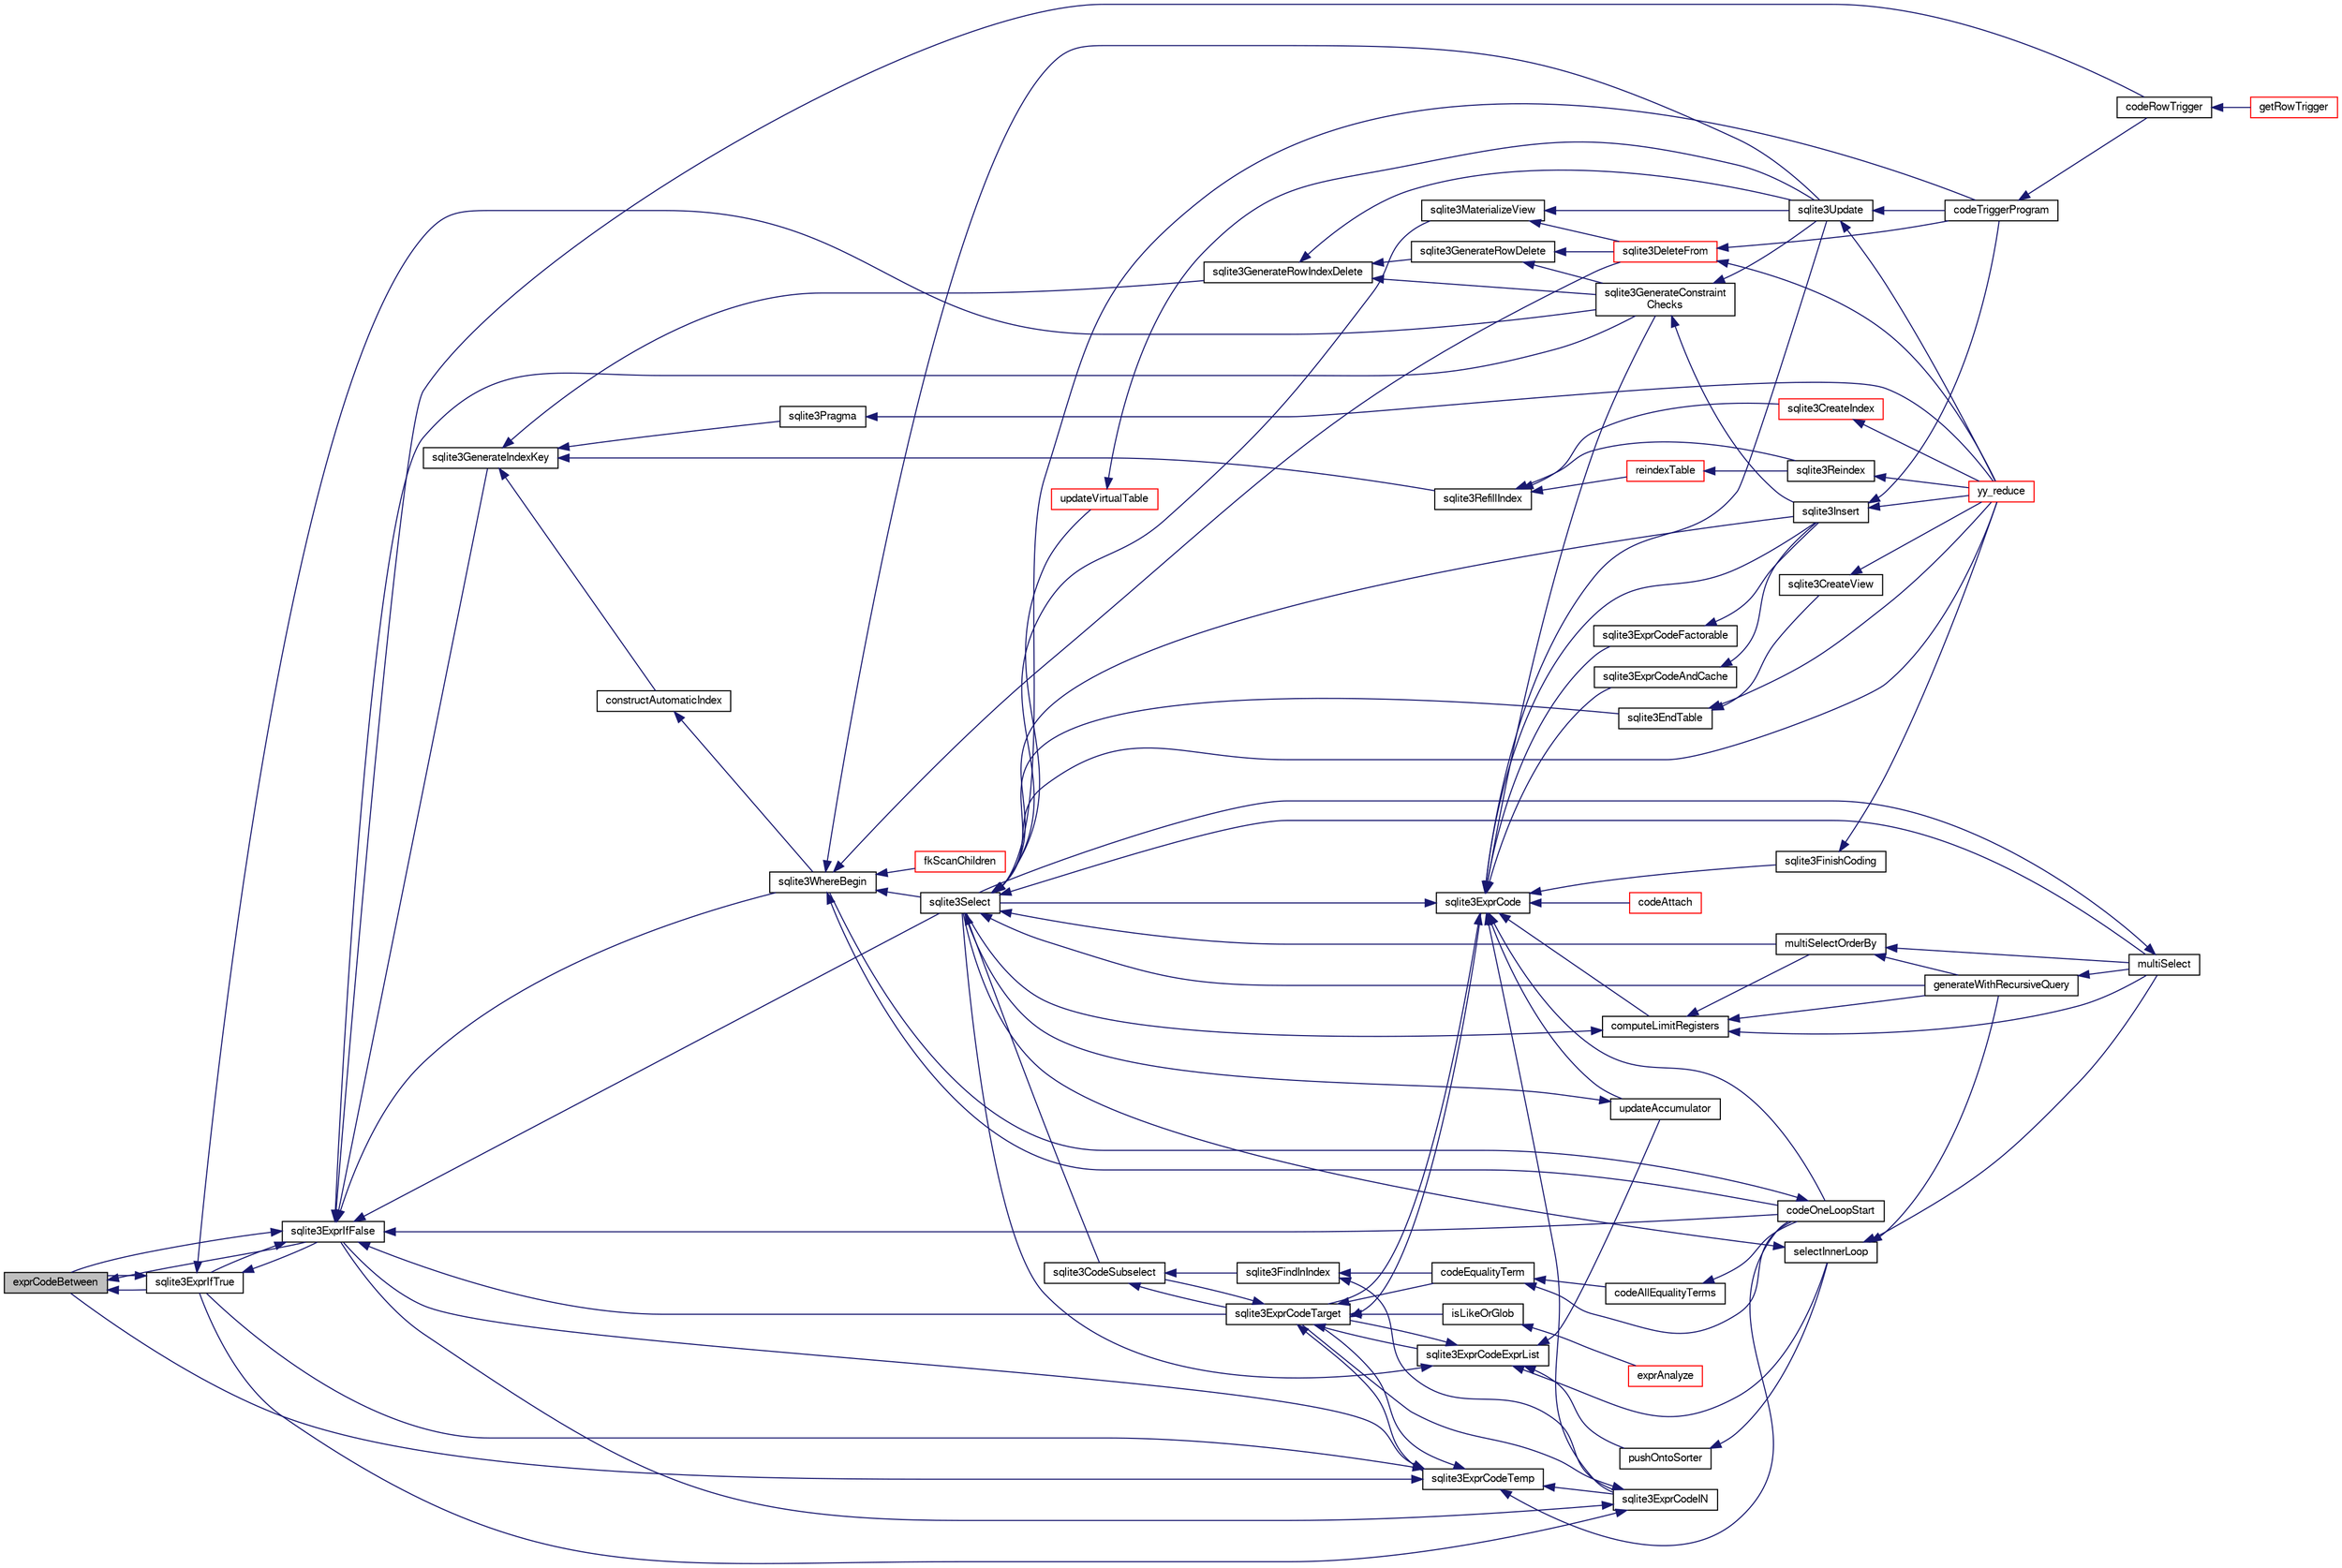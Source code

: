 digraph "exprCodeBetween"
{
  edge [fontname="FreeSans",fontsize="10",labelfontname="FreeSans",labelfontsize="10"];
  node [fontname="FreeSans",fontsize="10",shape=record];
  rankdir="LR";
  Node105787 [label="exprCodeBetween",height=0.2,width=0.4,color="black", fillcolor="grey75", style="filled", fontcolor="black"];
  Node105787 -> Node105788 [dir="back",color="midnightblue",fontsize="10",style="solid",fontname="FreeSans"];
  Node105788 [label="sqlite3ExprIfTrue",height=0.2,width=0.4,color="black", fillcolor="white", style="filled",URL="$sqlite3_8c.html#ad93a55237c23e1b743ab1f59df1a1444"];
  Node105788 -> Node105787 [dir="back",color="midnightblue",fontsize="10",style="solid",fontname="FreeSans"];
  Node105788 -> Node105789 [dir="back",color="midnightblue",fontsize="10",style="solid",fontname="FreeSans"];
  Node105789 [label="sqlite3ExprIfFalse",height=0.2,width=0.4,color="black", fillcolor="white", style="filled",URL="$sqlite3_8c.html#af97ecccb5d56e321e118414b08f65b71"];
  Node105789 -> Node105790 [dir="back",color="midnightblue",fontsize="10",style="solid",fontname="FreeSans"];
  Node105790 [label="sqlite3ExprCodeTarget",height=0.2,width=0.4,color="black", fillcolor="white", style="filled",URL="$sqlite3_8c.html#a4f308397a0a3ed299ed31aaa1ae2a293"];
  Node105790 -> Node105791 [dir="back",color="midnightblue",fontsize="10",style="solid",fontname="FreeSans"];
  Node105791 [label="sqlite3CodeSubselect",height=0.2,width=0.4,color="black", fillcolor="white", style="filled",URL="$sqlite3_8c.html#aa69b46d2204a1d1b110107a1be12ee0c"];
  Node105791 -> Node105792 [dir="back",color="midnightblue",fontsize="10",style="solid",fontname="FreeSans"];
  Node105792 [label="sqlite3FindInIndex",height=0.2,width=0.4,color="black", fillcolor="white", style="filled",URL="$sqlite3_8c.html#af7d8c56ab0231f44bb5f87b3fafeffb2"];
  Node105792 -> Node105793 [dir="back",color="midnightblue",fontsize="10",style="solid",fontname="FreeSans"];
  Node105793 [label="sqlite3ExprCodeIN",height=0.2,width=0.4,color="black", fillcolor="white", style="filled",URL="$sqlite3_8c.html#ad9cf4f5b5ffb90c24a4a0900c8626193"];
  Node105793 -> Node105790 [dir="back",color="midnightblue",fontsize="10",style="solid",fontname="FreeSans"];
  Node105793 -> Node105788 [dir="back",color="midnightblue",fontsize="10",style="solid",fontname="FreeSans"];
  Node105793 -> Node105789 [dir="back",color="midnightblue",fontsize="10",style="solid",fontname="FreeSans"];
  Node105792 -> Node105794 [dir="back",color="midnightblue",fontsize="10",style="solid",fontname="FreeSans"];
  Node105794 [label="codeEqualityTerm",height=0.2,width=0.4,color="black", fillcolor="white", style="filled",URL="$sqlite3_8c.html#ad88a57073f031452c9843e97f15acc47"];
  Node105794 -> Node105795 [dir="back",color="midnightblue",fontsize="10",style="solid",fontname="FreeSans"];
  Node105795 [label="codeAllEqualityTerms",height=0.2,width=0.4,color="black", fillcolor="white", style="filled",URL="$sqlite3_8c.html#a3095598b812500a4efe41bf17cd49381"];
  Node105795 -> Node105796 [dir="back",color="midnightblue",fontsize="10",style="solid",fontname="FreeSans"];
  Node105796 [label="codeOneLoopStart",height=0.2,width=0.4,color="black", fillcolor="white", style="filled",URL="$sqlite3_8c.html#aa868875120b151c169cc79139ed6e008"];
  Node105796 -> Node105797 [dir="back",color="midnightblue",fontsize="10",style="solid",fontname="FreeSans"];
  Node105797 [label="sqlite3WhereBegin",height=0.2,width=0.4,color="black", fillcolor="white", style="filled",URL="$sqlite3_8c.html#acad049f5c9a96a8118cffd5e5ce89f7c"];
  Node105797 -> Node105798 [dir="back",color="midnightblue",fontsize="10",style="solid",fontname="FreeSans"];
  Node105798 [label="sqlite3DeleteFrom",height=0.2,width=0.4,color="red", fillcolor="white", style="filled",URL="$sqlite3_8c.html#ab9b4b45349188b49eabb23f94608a091"];
  Node105798 -> Node105803 [dir="back",color="midnightblue",fontsize="10",style="solid",fontname="FreeSans"];
  Node105803 [label="codeTriggerProgram",height=0.2,width=0.4,color="black", fillcolor="white", style="filled",URL="$sqlite3_8c.html#a120801f59d9281d201d2ff4b2606836e"];
  Node105803 -> Node105804 [dir="back",color="midnightblue",fontsize="10",style="solid",fontname="FreeSans"];
  Node105804 [label="codeRowTrigger",height=0.2,width=0.4,color="black", fillcolor="white", style="filled",URL="$sqlite3_8c.html#a463cea5aaaf388b560b206570a0022fc"];
  Node105804 -> Node105805 [dir="back",color="midnightblue",fontsize="10",style="solid",fontname="FreeSans"];
  Node105805 [label="getRowTrigger",height=0.2,width=0.4,color="red", fillcolor="white", style="filled",URL="$sqlite3_8c.html#a69626ef20b540d1a2b19cf56f3f45689"];
  Node105798 -> Node105801 [dir="back",color="midnightblue",fontsize="10",style="solid",fontname="FreeSans"];
  Node105801 [label="yy_reduce",height=0.2,width=0.4,color="red", fillcolor="white", style="filled",URL="$sqlite3_8c.html#a7c419a9b25711c666a9a2449ef377f14"];
  Node105797 -> Node105814 [dir="back",color="midnightblue",fontsize="10",style="solid",fontname="FreeSans"];
  Node105814 [label="fkScanChildren",height=0.2,width=0.4,color="red", fillcolor="white", style="filled",URL="$sqlite3_8c.html#a67c9dcb484336b3155e7a82a037d4691"];
  Node105797 -> Node105816 [dir="back",color="midnightblue",fontsize="10",style="solid",fontname="FreeSans"];
  Node105816 [label="sqlite3Select",height=0.2,width=0.4,color="black", fillcolor="white", style="filled",URL="$sqlite3_8c.html#a2465ee8c956209ba4b272477b7c21a45"];
  Node105816 -> Node105791 [dir="back",color="midnightblue",fontsize="10",style="solid",fontname="FreeSans"];
  Node105816 -> Node105817 [dir="back",color="midnightblue",fontsize="10",style="solid",fontname="FreeSans"];
  Node105817 [label="sqlite3EndTable",height=0.2,width=0.4,color="black", fillcolor="white", style="filled",URL="$sqlite3_8c.html#a7b5f2c66c0f0b6f819d970ca389768b0"];
  Node105817 -> Node105818 [dir="back",color="midnightblue",fontsize="10",style="solid",fontname="FreeSans"];
  Node105818 [label="sqlite3CreateView",height=0.2,width=0.4,color="black", fillcolor="white", style="filled",URL="$sqlite3_8c.html#a9d85cb00ff71dee5cd9a019503a6982e"];
  Node105818 -> Node105801 [dir="back",color="midnightblue",fontsize="10",style="solid",fontname="FreeSans"];
  Node105817 -> Node105801 [dir="back",color="midnightblue",fontsize="10",style="solid",fontname="FreeSans"];
  Node105816 -> Node105819 [dir="back",color="midnightblue",fontsize="10",style="solid",fontname="FreeSans"];
  Node105819 [label="sqlite3MaterializeView",height=0.2,width=0.4,color="black", fillcolor="white", style="filled",URL="$sqlite3_8c.html#a4557984b0b75f998fb0c3f231c9b1def"];
  Node105819 -> Node105798 [dir="back",color="midnightblue",fontsize="10",style="solid",fontname="FreeSans"];
  Node105819 -> Node105811 [dir="back",color="midnightblue",fontsize="10",style="solid",fontname="FreeSans"];
  Node105811 [label="sqlite3Update",height=0.2,width=0.4,color="black", fillcolor="white", style="filled",URL="$sqlite3_8c.html#ac5aa67c46e8cc8174566fabe6809fafa"];
  Node105811 -> Node105803 [dir="back",color="midnightblue",fontsize="10",style="solid",fontname="FreeSans"];
  Node105811 -> Node105801 [dir="back",color="midnightblue",fontsize="10",style="solid",fontname="FreeSans"];
  Node105816 -> Node105810 [dir="back",color="midnightblue",fontsize="10",style="solid",fontname="FreeSans"];
  Node105810 [label="sqlite3Insert",height=0.2,width=0.4,color="black", fillcolor="white", style="filled",URL="$sqlite3_8c.html#a5b17c9c2000bae6bdff8e6be48d7dc2b"];
  Node105810 -> Node105803 [dir="back",color="midnightblue",fontsize="10",style="solid",fontname="FreeSans"];
  Node105810 -> Node105801 [dir="back",color="midnightblue",fontsize="10",style="solid",fontname="FreeSans"];
  Node105816 -> Node105820 [dir="back",color="midnightblue",fontsize="10",style="solid",fontname="FreeSans"];
  Node105820 [label="generateWithRecursiveQuery",height=0.2,width=0.4,color="black", fillcolor="white", style="filled",URL="$sqlite3_8c.html#ade2c3663fa9c3b9676507984b9483942"];
  Node105820 -> Node105821 [dir="back",color="midnightblue",fontsize="10",style="solid",fontname="FreeSans"];
  Node105821 [label="multiSelect",height=0.2,width=0.4,color="black", fillcolor="white", style="filled",URL="$sqlite3_8c.html#a6456c61f3d9b2389738753cedfa24fa7"];
  Node105821 -> Node105816 [dir="back",color="midnightblue",fontsize="10",style="solid",fontname="FreeSans"];
  Node105816 -> Node105821 [dir="back",color="midnightblue",fontsize="10",style="solid",fontname="FreeSans"];
  Node105816 -> Node105822 [dir="back",color="midnightblue",fontsize="10",style="solid",fontname="FreeSans"];
  Node105822 [label="multiSelectOrderBy",height=0.2,width=0.4,color="black", fillcolor="white", style="filled",URL="$sqlite3_8c.html#afcdb8488c6f4dfdadaf9f04bca35b808"];
  Node105822 -> Node105820 [dir="back",color="midnightblue",fontsize="10",style="solid",fontname="FreeSans"];
  Node105822 -> Node105821 [dir="back",color="midnightblue",fontsize="10",style="solid",fontname="FreeSans"];
  Node105816 -> Node105803 [dir="back",color="midnightblue",fontsize="10",style="solid",fontname="FreeSans"];
  Node105816 -> Node105823 [dir="back",color="midnightblue",fontsize="10",style="solid",fontname="FreeSans"];
  Node105823 [label="updateVirtualTable",height=0.2,width=0.4,color="red", fillcolor="white", style="filled",URL="$sqlite3_8c.html#a740220531db9293c39a2cdd7da3f74e1"];
  Node105823 -> Node105811 [dir="back",color="midnightblue",fontsize="10",style="solid",fontname="FreeSans"];
  Node105816 -> Node105801 [dir="back",color="midnightblue",fontsize="10",style="solid",fontname="FreeSans"];
  Node105797 -> Node105811 [dir="back",color="midnightblue",fontsize="10",style="solid",fontname="FreeSans"];
  Node105797 -> Node105796 [dir="back",color="midnightblue",fontsize="10",style="solid",fontname="FreeSans"];
  Node105794 -> Node105796 [dir="back",color="midnightblue",fontsize="10",style="solid",fontname="FreeSans"];
  Node105791 -> Node105790 [dir="back",color="midnightblue",fontsize="10",style="solid",fontname="FreeSans"];
  Node105790 -> Node105824 [dir="back",color="midnightblue",fontsize="10",style="solid",fontname="FreeSans"];
  Node105824 [label="sqlite3ExprCodeTemp",height=0.2,width=0.4,color="black", fillcolor="white", style="filled",URL="$sqlite3_8c.html#a3bc5c1ccb3c5851847e2aeb4a84ae1fc"];
  Node105824 -> Node105793 [dir="back",color="midnightblue",fontsize="10",style="solid",fontname="FreeSans"];
  Node105824 -> Node105790 [dir="back",color="midnightblue",fontsize="10",style="solid",fontname="FreeSans"];
  Node105824 -> Node105787 [dir="back",color="midnightblue",fontsize="10",style="solid",fontname="FreeSans"];
  Node105824 -> Node105788 [dir="back",color="midnightblue",fontsize="10",style="solid",fontname="FreeSans"];
  Node105824 -> Node105789 [dir="back",color="midnightblue",fontsize="10",style="solid",fontname="FreeSans"];
  Node105824 -> Node105796 [dir="back",color="midnightblue",fontsize="10",style="solid",fontname="FreeSans"];
  Node105790 -> Node105825 [dir="back",color="midnightblue",fontsize="10",style="solid",fontname="FreeSans"];
  Node105825 [label="sqlite3ExprCode",height=0.2,width=0.4,color="black", fillcolor="white", style="filled",URL="$sqlite3_8c.html#a75f270fb0b111b86924cca4ea507b417"];
  Node105825 -> Node105793 [dir="back",color="midnightblue",fontsize="10",style="solid",fontname="FreeSans"];
  Node105825 -> Node105790 [dir="back",color="midnightblue",fontsize="10",style="solid",fontname="FreeSans"];
  Node105825 -> Node105826 [dir="back",color="midnightblue",fontsize="10",style="solid",fontname="FreeSans"];
  Node105826 [label="sqlite3ExprCodeFactorable",height=0.2,width=0.4,color="black", fillcolor="white", style="filled",URL="$sqlite3_8c.html#a843f7fd58eec5a683c1fd8435fcd1e84"];
  Node105826 -> Node105810 [dir="back",color="midnightblue",fontsize="10",style="solid",fontname="FreeSans"];
  Node105825 -> Node105827 [dir="back",color="midnightblue",fontsize="10",style="solid",fontname="FreeSans"];
  Node105827 [label="sqlite3ExprCodeAndCache",height=0.2,width=0.4,color="black", fillcolor="white", style="filled",URL="$sqlite3_8c.html#ae3e46527d9b7fc9cb9236d21a5e6b1d8"];
  Node105827 -> Node105810 [dir="back",color="midnightblue",fontsize="10",style="solid",fontname="FreeSans"];
  Node105825 -> Node105828 [dir="back",color="midnightblue",fontsize="10",style="solid",fontname="FreeSans"];
  Node105828 [label="codeAttach",height=0.2,width=0.4,color="red", fillcolor="white", style="filled",URL="$sqlite3_8c.html#ade4e9e30d828a19c191fdcb098676d5b"];
  Node105825 -> Node105831 [dir="back",color="midnightblue",fontsize="10",style="solid",fontname="FreeSans"];
  Node105831 [label="sqlite3FinishCoding",height=0.2,width=0.4,color="black", fillcolor="white", style="filled",URL="$sqlite3_8c.html#a651bc5b446c276c092705856d995b278"];
  Node105831 -> Node105801 [dir="back",color="midnightblue",fontsize="10",style="solid",fontname="FreeSans"];
  Node105825 -> Node105810 [dir="back",color="midnightblue",fontsize="10",style="solid",fontname="FreeSans"];
  Node105825 -> Node105809 [dir="back",color="midnightblue",fontsize="10",style="solid",fontname="FreeSans"];
  Node105809 [label="sqlite3GenerateConstraint\lChecks",height=0.2,width=0.4,color="black", fillcolor="white", style="filled",URL="$sqlite3_8c.html#aef639c1e6a0c0a67ca6e7690ad931bd2"];
  Node105809 -> Node105810 [dir="back",color="midnightblue",fontsize="10",style="solid",fontname="FreeSans"];
  Node105809 -> Node105811 [dir="back",color="midnightblue",fontsize="10",style="solid",fontname="FreeSans"];
  Node105825 -> Node105832 [dir="back",color="midnightblue",fontsize="10",style="solid",fontname="FreeSans"];
  Node105832 [label="computeLimitRegisters",height=0.2,width=0.4,color="black", fillcolor="white", style="filled",URL="$sqlite3_8c.html#ae9d37055e4905929b6f6cda5461e2f37"];
  Node105832 -> Node105820 [dir="back",color="midnightblue",fontsize="10",style="solid",fontname="FreeSans"];
  Node105832 -> Node105821 [dir="back",color="midnightblue",fontsize="10",style="solid",fontname="FreeSans"];
  Node105832 -> Node105822 [dir="back",color="midnightblue",fontsize="10",style="solid",fontname="FreeSans"];
  Node105832 -> Node105816 [dir="back",color="midnightblue",fontsize="10",style="solid",fontname="FreeSans"];
  Node105825 -> Node105833 [dir="back",color="midnightblue",fontsize="10",style="solid",fontname="FreeSans"];
  Node105833 [label="updateAccumulator",height=0.2,width=0.4,color="black", fillcolor="white", style="filled",URL="$sqlite3_8c.html#a1681660dd3ecd50c8727d6e56a537bd9"];
  Node105833 -> Node105816 [dir="back",color="midnightblue",fontsize="10",style="solid",fontname="FreeSans"];
  Node105825 -> Node105816 [dir="back",color="midnightblue",fontsize="10",style="solid",fontname="FreeSans"];
  Node105825 -> Node105811 [dir="back",color="midnightblue",fontsize="10",style="solid",fontname="FreeSans"];
  Node105825 -> Node105796 [dir="back",color="midnightblue",fontsize="10",style="solid",fontname="FreeSans"];
  Node105790 -> Node105834 [dir="back",color="midnightblue",fontsize="10",style="solid",fontname="FreeSans"];
  Node105834 [label="sqlite3ExprCodeExprList",height=0.2,width=0.4,color="black", fillcolor="white", style="filled",URL="$sqlite3_8c.html#a05b2b3dc3de7565de24eb3a2ff4e9566"];
  Node105834 -> Node105790 [dir="back",color="midnightblue",fontsize="10",style="solid",fontname="FreeSans"];
  Node105834 -> Node105835 [dir="back",color="midnightblue",fontsize="10",style="solid",fontname="FreeSans"];
  Node105835 [label="pushOntoSorter",height=0.2,width=0.4,color="black", fillcolor="white", style="filled",URL="$sqlite3_8c.html#a4555397beb584a386e7739cf022a6651"];
  Node105835 -> Node105836 [dir="back",color="midnightblue",fontsize="10",style="solid",fontname="FreeSans"];
  Node105836 [label="selectInnerLoop",height=0.2,width=0.4,color="black", fillcolor="white", style="filled",URL="$sqlite3_8c.html#ababe0933661ebe67eb0e6074bb1fd411"];
  Node105836 -> Node105820 [dir="back",color="midnightblue",fontsize="10",style="solid",fontname="FreeSans"];
  Node105836 -> Node105821 [dir="back",color="midnightblue",fontsize="10",style="solid",fontname="FreeSans"];
  Node105836 -> Node105816 [dir="back",color="midnightblue",fontsize="10",style="solid",fontname="FreeSans"];
  Node105834 -> Node105836 [dir="back",color="midnightblue",fontsize="10",style="solid",fontname="FreeSans"];
  Node105834 -> Node105833 [dir="back",color="midnightblue",fontsize="10",style="solid",fontname="FreeSans"];
  Node105834 -> Node105816 [dir="back",color="midnightblue",fontsize="10",style="solid",fontname="FreeSans"];
  Node105790 -> Node105837 [dir="back",color="midnightblue",fontsize="10",style="solid",fontname="FreeSans"];
  Node105837 [label="isLikeOrGlob",height=0.2,width=0.4,color="black", fillcolor="white", style="filled",URL="$sqlite3_8c.html#a6c38e495198bf8976f68d1a6ebd74a50"];
  Node105837 -> Node105838 [dir="back",color="midnightblue",fontsize="10",style="solid",fontname="FreeSans"];
  Node105838 [label="exprAnalyze",height=0.2,width=0.4,color="red", fillcolor="white", style="filled",URL="$sqlite3_8c.html#acb10e48c9a4184a4edd9bfd5b14ad0b7"];
  Node105790 -> Node105794 [dir="back",color="midnightblue",fontsize="10",style="solid",fontname="FreeSans"];
  Node105789 -> Node105787 [dir="back",color="midnightblue",fontsize="10",style="solid",fontname="FreeSans"];
  Node105789 -> Node105788 [dir="back",color="midnightblue",fontsize="10",style="solid",fontname="FreeSans"];
  Node105789 -> Node105846 [dir="back",color="midnightblue",fontsize="10",style="solid",fontname="FreeSans"];
  Node105846 [label="sqlite3GenerateIndexKey",height=0.2,width=0.4,color="black", fillcolor="white", style="filled",URL="$sqlite3_8c.html#ab85ac93d5c5e6760f45f07897be7f272"];
  Node105846 -> Node105847 [dir="back",color="midnightblue",fontsize="10",style="solid",fontname="FreeSans"];
  Node105847 [label="sqlite3RefillIndex",height=0.2,width=0.4,color="black", fillcolor="white", style="filled",URL="$sqlite3_8c.html#a17be5b679d9181b961ea9ba4a18d4f80"];
  Node105847 -> Node105848 [dir="back",color="midnightblue",fontsize="10",style="solid",fontname="FreeSans"];
  Node105848 [label="sqlite3CreateIndex",height=0.2,width=0.4,color="red", fillcolor="white", style="filled",URL="$sqlite3_8c.html#a8dbe5e590ab6c58a8c45f34f7c81e825"];
  Node105848 -> Node105801 [dir="back",color="midnightblue",fontsize="10",style="solid",fontname="FreeSans"];
  Node105847 -> Node105851 [dir="back",color="midnightblue",fontsize="10",style="solid",fontname="FreeSans"];
  Node105851 [label="reindexTable",height=0.2,width=0.4,color="red", fillcolor="white", style="filled",URL="$sqlite3_8c.html#aaa297e36c19aa0d39c60bf95a03b04b6"];
  Node105851 -> Node105853 [dir="back",color="midnightblue",fontsize="10",style="solid",fontname="FreeSans"];
  Node105853 [label="sqlite3Reindex",height=0.2,width=0.4,color="black", fillcolor="white", style="filled",URL="$sqlite3_8c.html#abd189e31189391e1ef114b413ff4abbf"];
  Node105853 -> Node105801 [dir="back",color="midnightblue",fontsize="10",style="solid",fontname="FreeSans"];
  Node105847 -> Node105853 [dir="back",color="midnightblue",fontsize="10",style="solid",fontname="FreeSans"];
  Node105846 -> Node105854 [dir="back",color="midnightblue",fontsize="10",style="solid",fontname="FreeSans"];
  Node105854 [label="sqlite3GenerateRowIndexDelete",height=0.2,width=0.4,color="black", fillcolor="white", style="filled",URL="$sqlite3_8c.html#a09c23ae08a7c469d62705f067d7a2135"];
  Node105854 -> Node105808 [dir="back",color="midnightblue",fontsize="10",style="solid",fontname="FreeSans"];
  Node105808 [label="sqlite3GenerateRowDelete",height=0.2,width=0.4,color="black", fillcolor="white", style="filled",URL="$sqlite3_8c.html#a2c76cbf3027fc18fdbb8cb4cd96b77d9"];
  Node105808 -> Node105798 [dir="back",color="midnightblue",fontsize="10",style="solid",fontname="FreeSans"];
  Node105808 -> Node105809 [dir="back",color="midnightblue",fontsize="10",style="solid",fontname="FreeSans"];
  Node105854 -> Node105809 [dir="back",color="midnightblue",fontsize="10",style="solid",fontname="FreeSans"];
  Node105854 -> Node105811 [dir="back",color="midnightblue",fontsize="10",style="solid",fontname="FreeSans"];
  Node105846 -> Node105855 [dir="back",color="midnightblue",fontsize="10",style="solid",fontname="FreeSans"];
  Node105855 [label="sqlite3Pragma",height=0.2,width=0.4,color="black", fillcolor="white", style="filled",URL="$sqlite3_8c.html#a111391370f58f8e6a6eca51fd34d62ed"];
  Node105855 -> Node105801 [dir="back",color="midnightblue",fontsize="10",style="solid",fontname="FreeSans"];
  Node105846 -> Node105856 [dir="back",color="midnightblue",fontsize="10",style="solid",fontname="FreeSans"];
  Node105856 [label="constructAutomaticIndex",height=0.2,width=0.4,color="black", fillcolor="white", style="filled",URL="$sqlite3_8c.html#aad43d38bc718f4c8e8d0dd8f33ed526f"];
  Node105856 -> Node105797 [dir="back",color="midnightblue",fontsize="10",style="solid",fontname="FreeSans"];
  Node105789 -> Node105809 [dir="back",color="midnightblue",fontsize="10",style="solid",fontname="FreeSans"];
  Node105789 -> Node105816 [dir="back",color="midnightblue",fontsize="10",style="solid",fontname="FreeSans"];
  Node105789 -> Node105804 [dir="back",color="midnightblue",fontsize="10",style="solid",fontname="FreeSans"];
  Node105789 -> Node105796 [dir="back",color="midnightblue",fontsize="10",style="solid",fontname="FreeSans"];
  Node105789 -> Node105797 [dir="back",color="midnightblue",fontsize="10",style="solid",fontname="FreeSans"];
  Node105788 -> Node105809 [dir="back",color="midnightblue",fontsize="10",style="solid",fontname="FreeSans"];
  Node105787 -> Node105789 [dir="back",color="midnightblue",fontsize="10",style="solid",fontname="FreeSans"];
}
